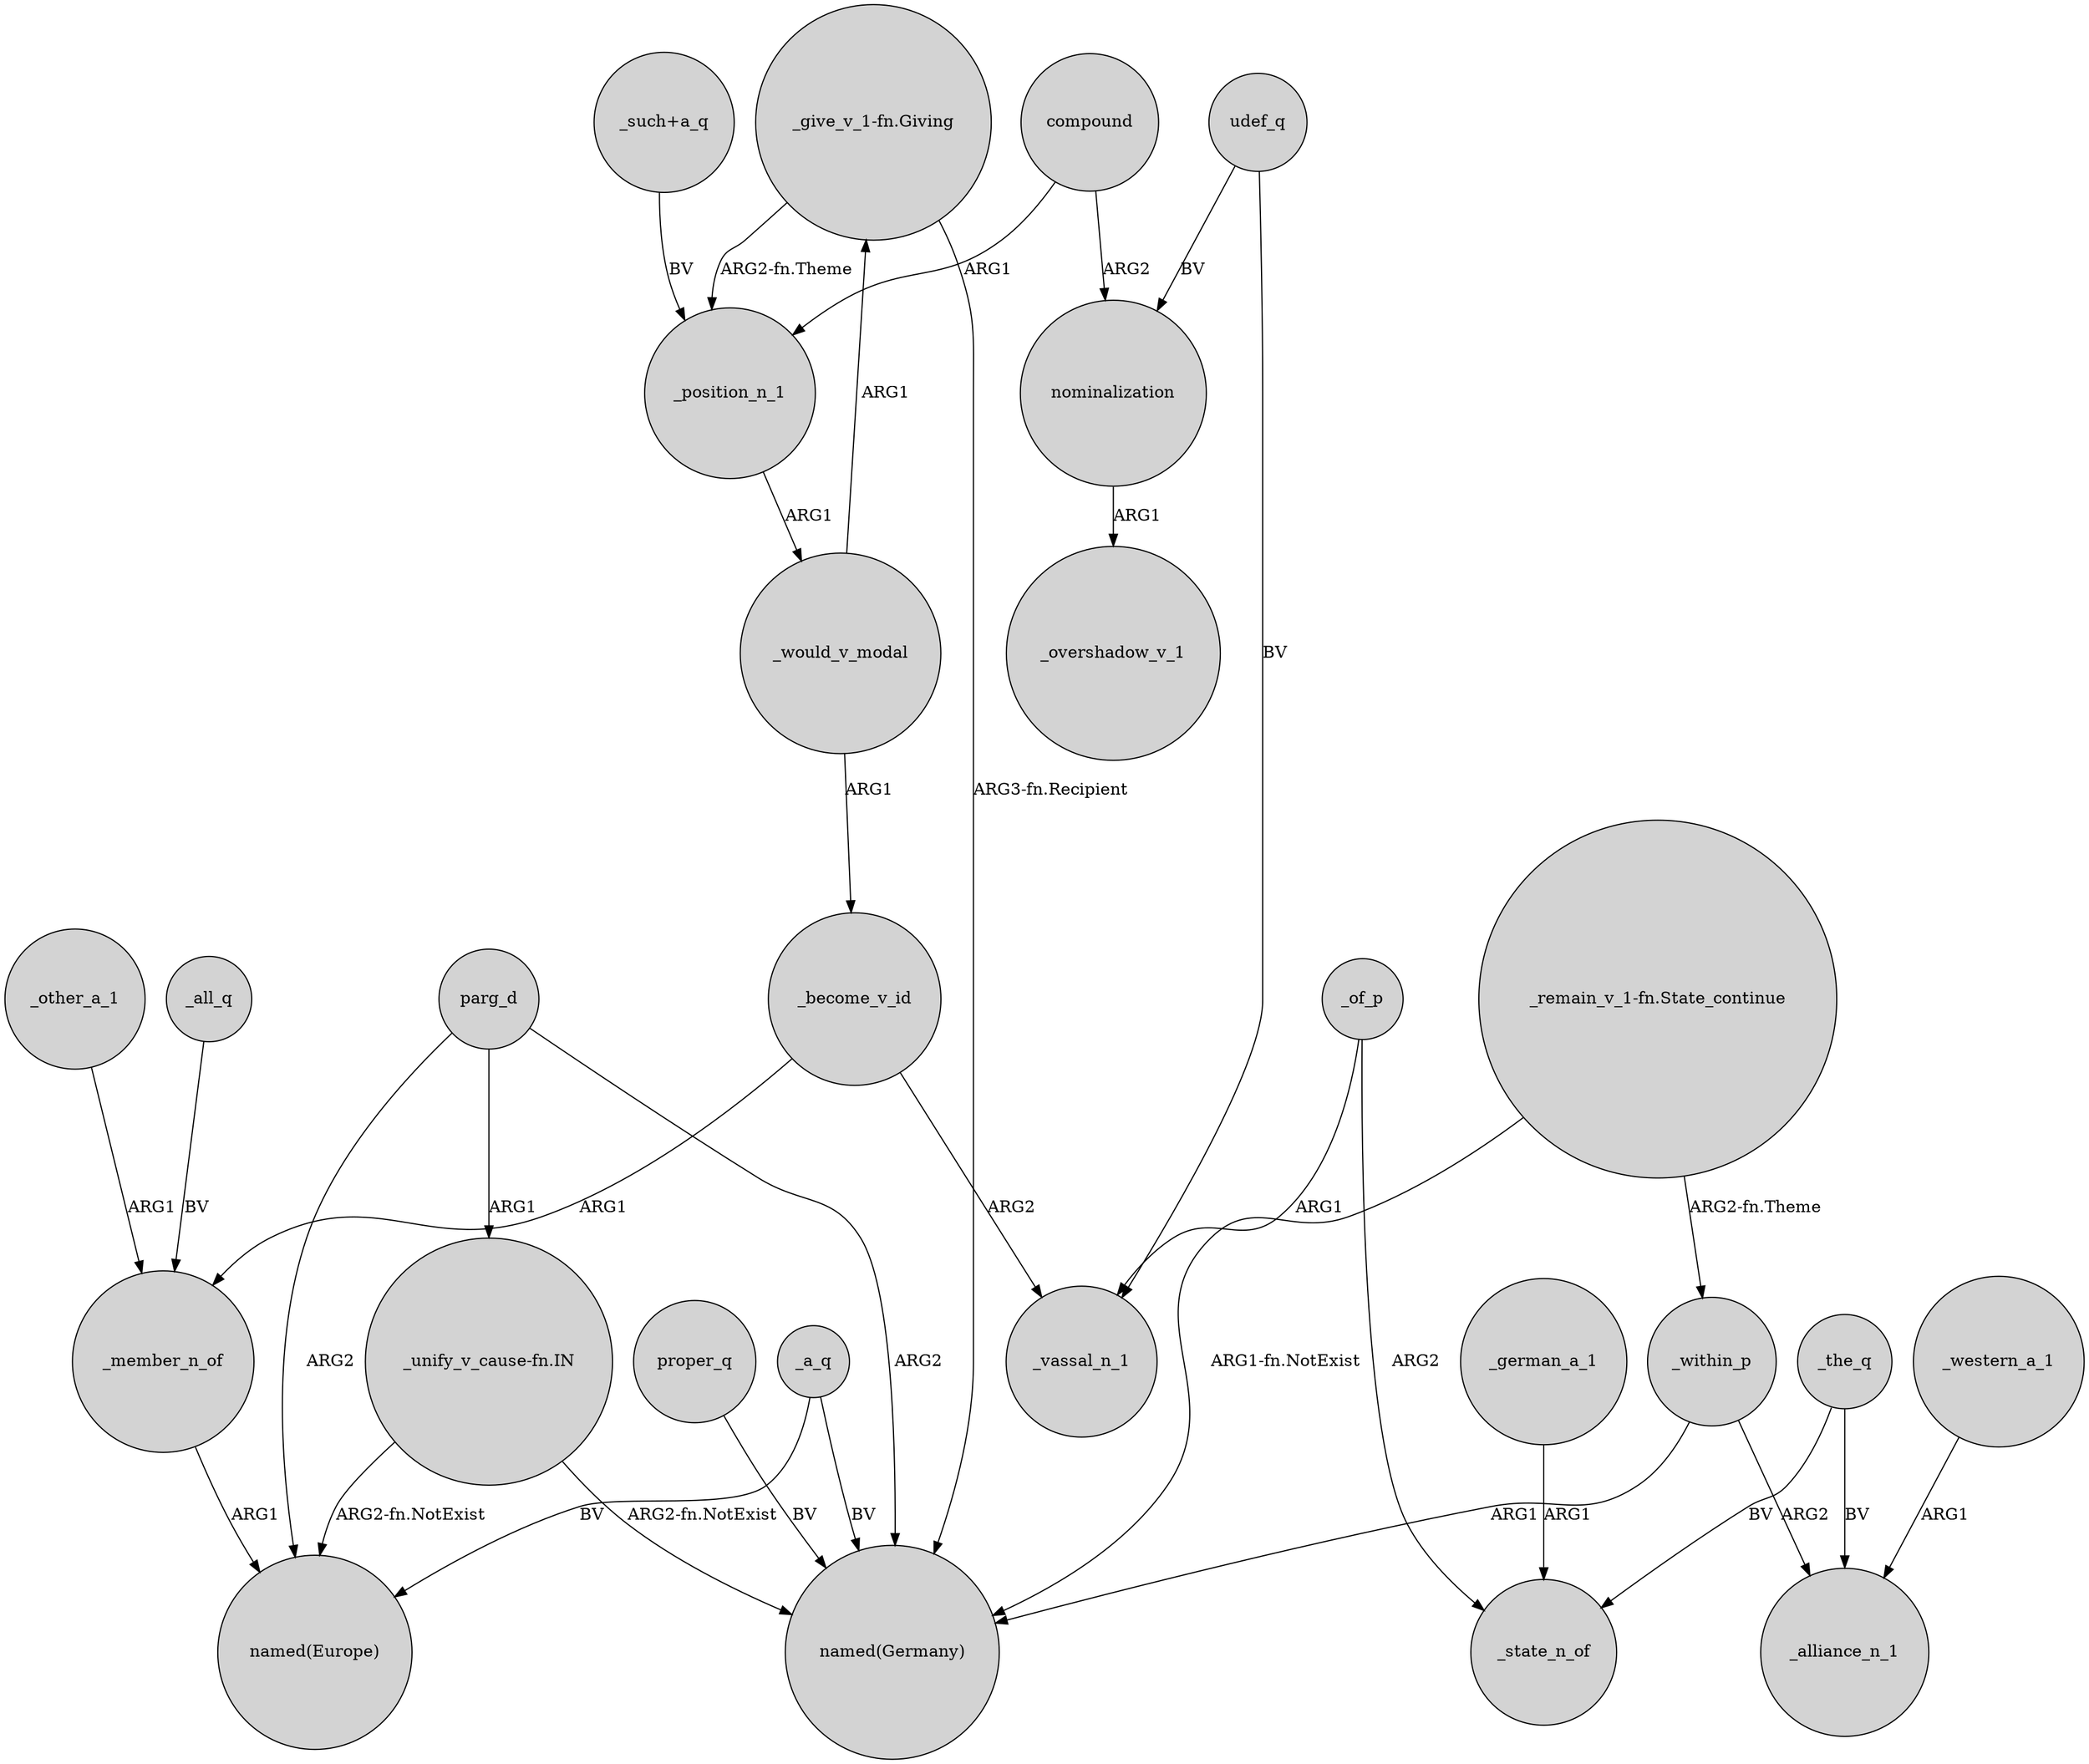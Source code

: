 digraph {
	node [shape=circle style=filled]
	parg_d -> "named(Europe)" [label=ARG2]
	_a_q -> "named(Europe)" [label=BV]
	_would_v_modal -> _become_v_id [label=ARG1]
	"_give_v_1-fn.Giving" -> "named(Germany)" [label="ARG3-fn.Recipient"]
	proper_q -> "named(Germany)" [label=BV]
	"_remain_v_1-fn.State_continue" -> "named(Germany)" [label="ARG1-fn.NotExist"]
	_other_a_1 -> _member_n_of [label=ARG1]
	_german_a_1 -> _state_n_of [label=ARG1]
	nominalization -> _overshadow_v_1 [label=ARG1]
	_member_n_of -> "named(Europe)" [label=ARG1]
	_position_n_1 -> _would_v_modal [label=ARG1]
	compound -> nominalization [label=ARG2]
	_western_a_1 -> _alliance_n_1 [label=ARG1]
	_within_p -> "named(Germany)" [label=ARG1]
	"_unify_v_cause-fn.IN" -> "named(Germany)" [label="ARG2-fn.NotExist"]
	_the_q -> _state_n_of [label=BV]
	_all_q -> _member_n_of [label=BV]
	_a_q -> "named(Germany)" [label=BV]
	_of_p -> _vassal_n_1 [label=ARG1]
	"_unify_v_cause-fn.IN" -> "named(Europe)" [label="ARG2-fn.NotExist"]
	_become_v_id -> _vassal_n_1 [label=ARG2]
	_of_p -> _state_n_of [label=ARG2]
	_would_v_modal -> "_give_v_1-fn.Giving" [label=ARG1]
	parg_d -> "named(Germany)" [label=ARG2]
	udef_q -> _vassal_n_1 [label=BV]
	_within_p -> _alliance_n_1 [label=ARG2]
	compound -> _position_n_1 [label=ARG1]
	"_give_v_1-fn.Giving" -> _position_n_1 [label="ARG2-fn.Theme"]
	udef_q -> nominalization [label=BV]
	"_remain_v_1-fn.State_continue" -> _within_p [label="ARG2-fn.Theme"]
	"_such+a_q" -> _position_n_1 [label=BV]
	_the_q -> _alliance_n_1 [label=BV]
	parg_d -> "_unify_v_cause-fn.IN" [label=ARG1]
	_become_v_id -> _member_n_of [label=ARG1]
}
